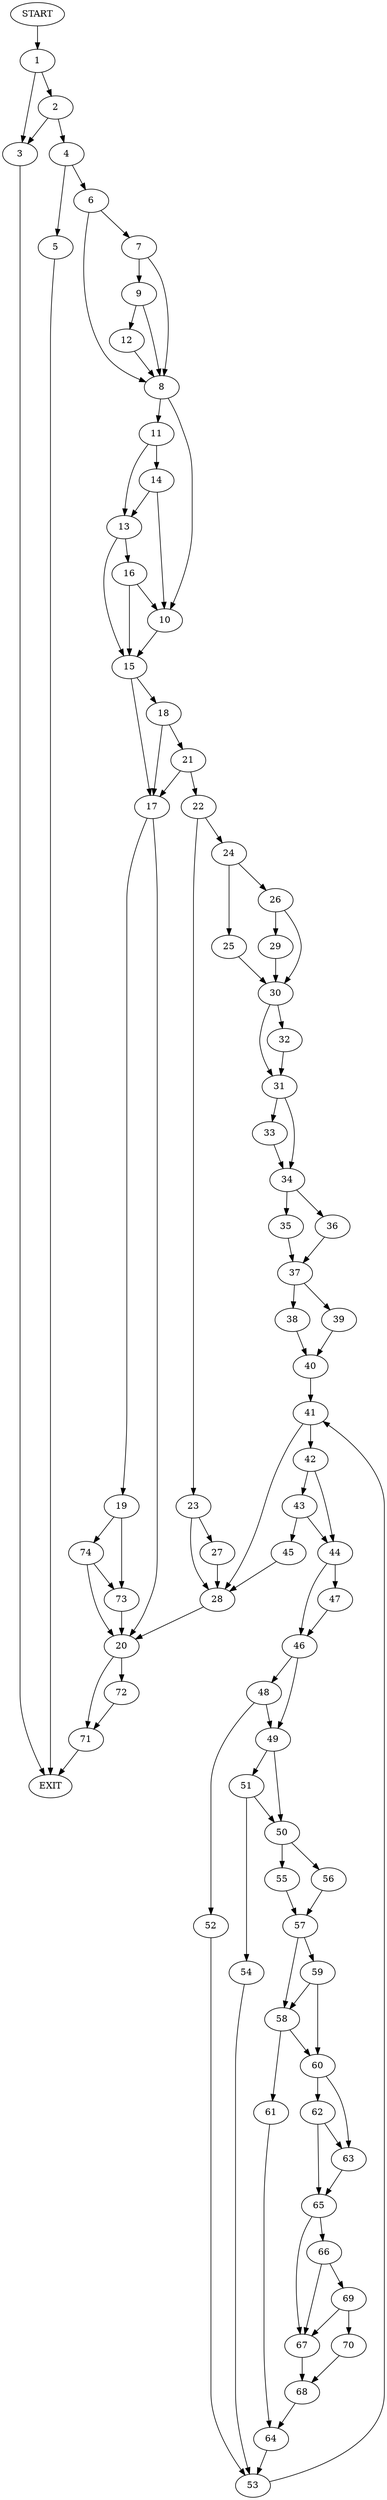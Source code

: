 digraph {
0 [label="START"]
75 [label="EXIT"]
0 -> 1
1 -> 2
1 -> 3
2 -> 4
2 -> 3
3 -> 75
4 -> 5
4 -> 6
5 -> 75
6 -> 7
6 -> 8
7 -> 8
7 -> 9
8 -> 10
8 -> 11
9 -> 12
9 -> 8
12 -> 8
11 -> 13
11 -> 14
10 -> 15
14 -> 13
14 -> 10
13 -> 16
13 -> 15
16 -> 10
16 -> 15
15 -> 17
15 -> 18
17 -> 19
17 -> 20
18 -> 17
18 -> 21
21 -> 17
21 -> 22
22 -> 23
22 -> 24
24 -> 25
24 -> 26
23 -> 27
23 -> 28
27 -> 28
28 -> 20
26 -> 29
26 -> 30
25 -> 30
30 -> 31
30 -> 32
29 -> 30
32 -> 31
31 -> 33
31 -> 34
33 -> 34
34 -> 35
34 -> 36
36 -> 37
35 -> 37
37 -> 38
37 -> 39
39 -> 40
38 -> 40
40 -> 41
41 -> 42
41 -> 28
42 -> 43
42 -> 44
43 -> 45
43 -> 44
44 -> 46
44 -> 47
45 -> 28
47 -> 46
46 -> 48
46 -> 49
49 -> 50
49 -> 51
48 -> 52
48 -> 49
52 -> 53
53 -> 41
51 -> 50
51 -> 54
50 -> 55
50 -> 56
54 -> 53
55 -> 57
56 -> 57
57 -> 58
57 -> 59
59 -> 58
59 -> 60
58 -> 60
58 -> 61
60 -> 62
60 -> 63
61 -> 64
62 -> 65
62 -> 63
63 -> 65
65 -> 66
65 -> 67
67 -> 68
66 -> 69
66 -> 67
69 -> 70
69 -> 67
70 -> 68
68 -> 64
64 -> 53
20 -> 71
20 -> 72
19 -> 73
19 -> 74
73 -> 20
74 -> 73
74 -> 20
71 -> 75
72 -> 71
}
